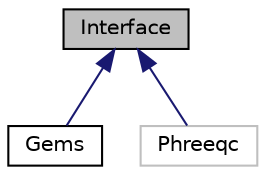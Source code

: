 digraph "Interface"
{
 // INTERACTIVE_SVG=YES
 // LATEX_PDF_SIZE
  edge [fontname="Helvetica",fontsize="10",labelfontname="Helvetica",labelfontsize="10"];
  node [fontname="Helvetica",fontsize="10",shape=record];
  Node1 [label="Interface",height=0.2,width=0.4,color="black", fillcolor="grey75", style="filled", fontcolor="black",tooltip="A class used to interface other codes with Reaktoro."];
  Node1 -> Node2 [dir="back",color="midnightblue",fontsize="10",style="solid",fontname="Helvetica"];
  Node2 [label="Gems",height=0.2,width=0.4,color="black", fillcolor="white", style="filled",URL="$classReaktoro_1_1Gems.html",tooltip="A wrapper class for Gems code."];
  Node1 -> Node3 [dir="back",color="midnightblue",fontsize="10",style="solid",fontname="Helvetica"];
  Node3 [label="Phreeqc",height=0.2,width=0.4,color="grey75", fillcolor="white", style="filled",URL="$classReaktoro_1_1Phreeqc.html",tooltip=" "];
}
